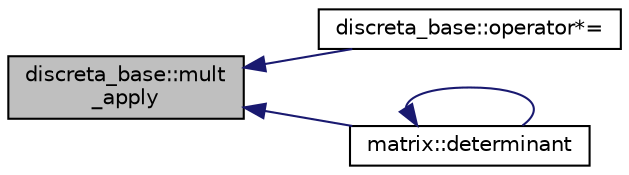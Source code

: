 digraph "discreta_base::mult_apply"
{
  edge [fontname="Helvetica",fontsize="10",labelfontname="Helvetica",labelfontsize="10"];
  node [fontname="Helvetica",fontsize="10",shape=record];
  rankdir="LR";
  Node14528 [label="discreta_base::mult\l_apply",height=0.2,width=0.4,color="black", fillcolor="grey75", style="filled", fontcolor="black"];
  Node14528 -> Node14529 [dir="back",color="midnightblue",fontsize="10",style="solid",fontname="Helvetica"];
  Node14529 [label="discreta_base::operator*=",height=0.2,width=0.4,color="black", fillcolor="white", style="filled",URL="$d7/d71/classdiscreta__base.html#a26a19fcfe00422fe1d8a66d5b1b4a60a"];
  Node14528 -> Node14530 [dir="back",color="midnightblue",fontsize="10",style="solid",fontname="Helvetica"];
  Node14530 [label="matrix::determinant",height=0.2,width=0.4,color="black", fillcolor="white", style="filled",URL="$d1/d8d/classmatrix.html#a75adb25c9f8753f1b81eafe4464b272a"];
  Node14530 -> Node14530 [dir="back",color="midnightblue",fontsize="10",style="solid",fontname="Helvetica"];
}
